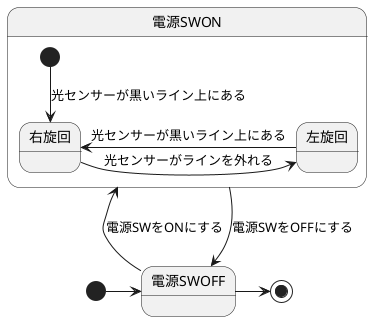 @startuml ステートマシン図
' left to right direction

[*] -right>電源SWOFF


  電源SWOFF -up> 電源SWON : 電源SWをONにする
state 電源SWON {

  [*] --> 右旋回 : 光センサーが黒いライン上にある
  右旋回 -> 左旋回 : 光センサーがラインを外れる
  左旋回 -> 右旋回 : 光センサーが黒いライン上にある
  電源SWON --> 電源SWOFF : 電源SWをOFFにする
}

電源SWOFF ->[*]

@enduml
